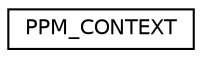 digraph "Graphical Class Hierarchy"
{
 // LATEX_PDF_SIZE
  edge [fontname="Helvetica",fontsize="10",labelfontname="Helvetica",labelfontsize="10"];
  node [fontname="Helvetica",fontsize="10",shape=record];
  rankdir="LR";
  Node0 [label="PPM_CONTEXT",height=0.2,width=0.4,color="black", fillcolor="white", style="filled",URL="$structPPM__CONTEXT.html",tooltip=" "];
}
